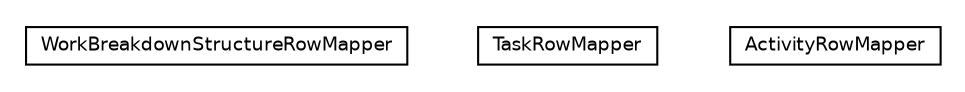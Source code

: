 #!/usr/local/bin/dot
#
# Class diagram 
# Generated by UMLGraph version R5_6 (http://www.umlgraph.org/)
#

digraph G {
	edge [fontname="Helvetica",fontsize=10,labelfontname="Helvetica",labelfontsize=10];
	node [fontname="Helvetica",fontsize=10,shape=plaintext];
	nodesep=0.25;
	ranksep=0.5;
	// net.ljcomputing.sr.domain.WorkBreakdownStructureRowMapper
	c666 [label=<<table title="net.ljcomputing.sr.domain.WorkBreakdownStructureRowMapper" border="0" cellborder="1" cellspacing="0" cellpadding="2" port="p" href="./WorkBreakdownStructureRowMapper.html">
		<tr><td><table border="0" cellspacing="0" cellpadding="1">
<tr><td align="center" balign="center"> WorkBreakdownStructureRowMapper </td></tr>
		</table></td></tr>
		</table>>, URL="./WorkBreakdownStructureRowMapper.html", fontname="Helvetica", fontcolor="black", fontsize=9.0];
	// net.ljcomputing.sr.domain.TaskRowMapper
	c667 [label=<<table title="net.ljcomputing.sr.domain.TaskRowMapper" border="0" cellborder="1" cellspacing="0" cellpadding="2" port="p" href="./TaskRowMapper.html">
		<tr><td><table border="0" cellspacing="0" cellpadding="1">
<tr><td align="center" balign="center"> TaskRowMapper </td></tr>
		</table></td></tr>
		</table>>, URL="./TaskRowMapper.html", fontname="Helvetica", fontcolor="black", fontsize=9.0];
	// net.ljcomputing.sr.domain.ActivityRowMapper
	c668 [label=<<table title="net.ljcomputing.sr.domain.ActivityRowMapper" border="0" cellborder="1" cellspacing="0" cellpadding="2" port="p" href="./ActivityRowMapper.html">
		<tr><td><table border="0" cellspacing="0" cellpadding="1">
<tr><td align="center" balign="center"> ActivityRowMapper </td></tr>
		</table></td></tr>
		</table>>, URL="./ActivityRowMapper.html", fontname="Helvetica", fontcolor="black", fontsize=9.0];
}

